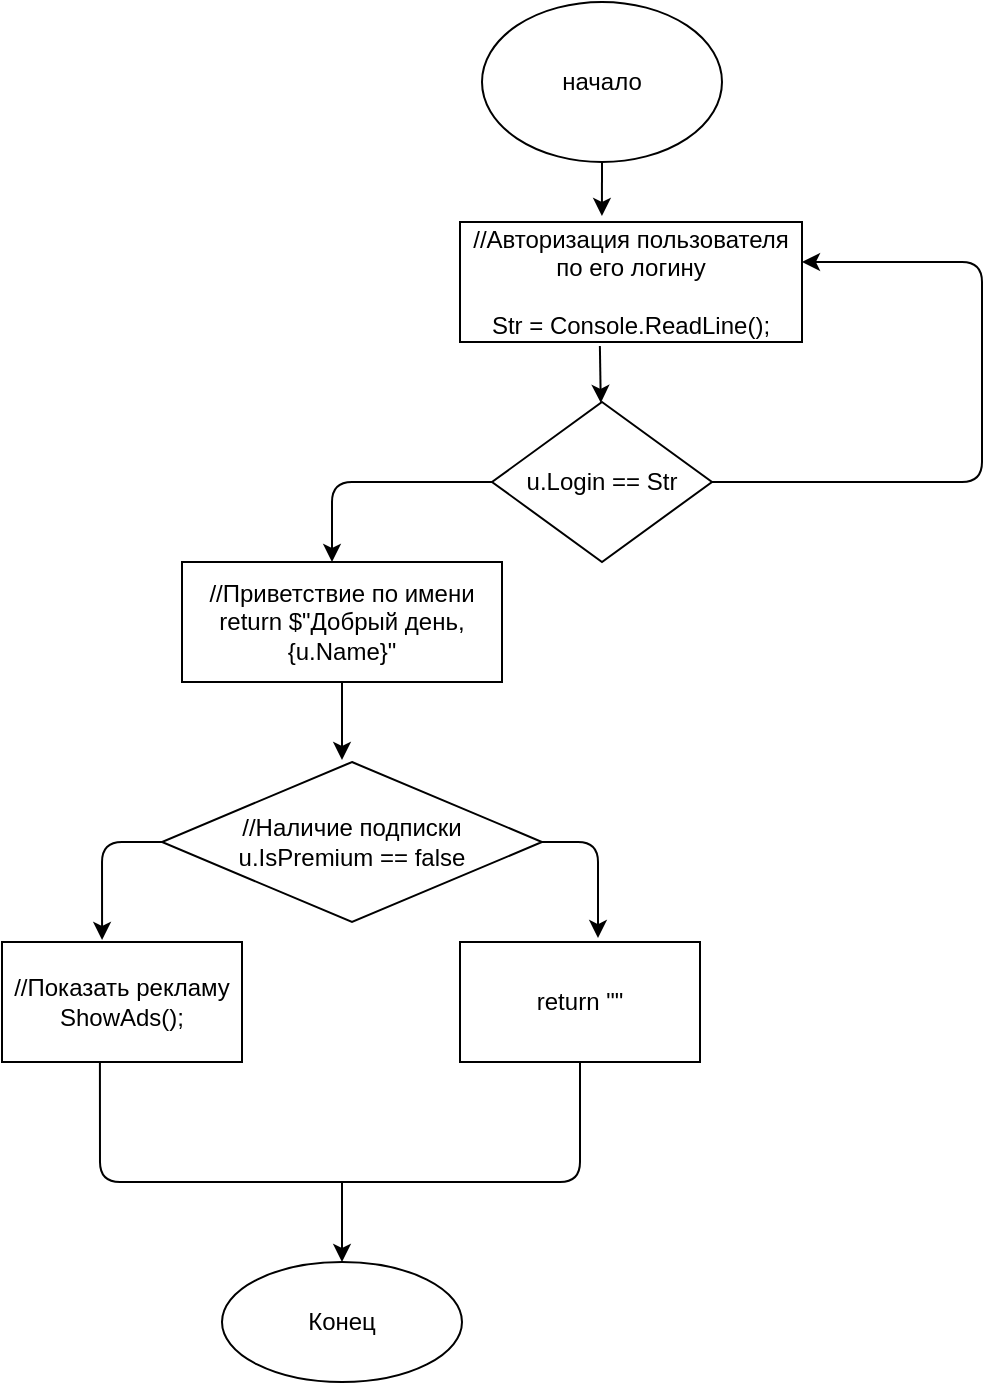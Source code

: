 <mxfile version="14.6.12" type="github">
  <diagram id="55Hzd-N6BbnYRiBAaaNt" name="Page-1">
    <mxGraphModel dx="644" dy="618" grid="1" gridSize="10" guides="1" tooltips="1" connect="1" arrows="1" fold="1" page="1" pageScale="1" pageWidth="827" pageHeight="1169" math="0" shadow="0">
      <root>
        <mxCell id="0" />
        <mxCell id="1" parent="0" />
        <mxCell id="4VDGosv-2H2aiyLZqqRY-1" value="начало" style="ellipse;whiteSpace=wrap;html=1;" vertex="1" parent="1">
          <mxGeometry x="270" y="30" width="120" height="80" as="geometry" />
        </mxCell>
        <mxCell id="4VDGosv-2H2aiyLZqqRY-2" value="//Наличие&amp;nbsp;подписки&lt;br&gt;u.IsPremium == false" style="rhombus;whiteSpace=wrap;html=1;" vertex="1" parent="1">
          <mxGeometry x="110" y="410" width="190" height="80" as="geometry" />
        </mxCell>
        <mxCell id="4VDGosv-2H2aiyLZqqRY-3" value="u.Login == Str" style="rhombus;whiteSpace=wrap;html=1;" vertex="1" parent="1">
          <mxGeometry x="275" y="230" width="110" height="80" as="geometry" />
        </mxCell>
        <mxCell id="4VDGosv-2H2aiyLZqqRY-4" value="//Авторизация пользователя по его логину&lt;br&gt;&lt;br&gt;Str = Console.ReadLine();" style="rounded=0;whiteSpace=wrap;html=1;" vertex="1" parent="1">
          <mxGeometry x="259" y="140" width="171" height="60" as="geometry" />
        </mxCell>
        <mxCell id="4VDGosv-2H2aiyLZqqRY-8" value="" style="endArrow=classic;html=1;exitX=1;exitY=0.5;exitDx=0;exitDy=0;" edge="1" parent="1" source="4VDGosv-2H2aiyLZqqRY-3">
          <mxGeometry width="50" height="50" relative="1" as="geometry">
            <mxPoint x="310" y="320" as="sourcePoint" />
            <mxPoint x="430" y="160" as="targetPoint" />
            <Array as="points">
              <mxPoint x="520" y="270" />
              <mxPoint x="520" y="160" />
            </Array>
          </mxGeometry>
        </mxCell>
        <mxCell id="4VDGosv-2H2aiyLZqqRY-9" value="" style="endArrow=classic;html=1;exitX=0;exitY=0.5;exitDx=0;exitDy=0;" edge="1" parent="1" source="4VDGosv-2H2aiyLZqqRY-3">
          <mxGeometry width="50" height="50" relative="1" as="geometry">
            <mxPoint x="310" y="310" as="sourcePoint" />
            <mxPoint x="195" y="310" as="targetPoint" />
            <Array as="points">
              <mxPoint x="195" y="270" />
            </Array>
          </mxGeometry>
        </mxCell>
        <mxCell id="4VDGosv-2H2aiyLZqqRY-10" value="//Показать рекламу&lt;br&gt;ShowAds();" style="rounded=0;whiteSpace=wrap;html=1;" vertex="1" parent="1">
          <mxGeometry x="30" y="500" width="120" height="60" as="geometry" />
        </mxCell>
        <mxCell id="4VDGosv-2H2aiyLZqqRY-11" value="//Приветствие по имени&lt;br&gt;return&amp;nbsp;$&quot;Добрый день, {u.Name}&quot;" style="rounded=0;whiteSpace=wrap;html=1;" vertex="1" parent="1">
          <mxGeometry x="120" y="310" width="160" height="60" as="geometry" />
        </mxCell>
        <mxCell id="4VDGosv-2H2aiyLZqqRY-12" value="" style="endArrow=classic;html=1;exitX=0;exitY=0.5;exitDx=0;exitDy=0;entryX=0.417;entryY=-0.017;entryDx=0;entryDy=0;entryPerimeter=0;" edge="1" parent="1" source="4VDGosv-2H2aiyLZqqRY-2" target="4VDGosv-2H2aiyLZqqRY-10">
          <mxGeometry width="50" height="50" relative="1" as="geometry">
            <mxPoint x="310" y="310" as="sourcePoint" />
            <mxPoint x="360" y="260" as="targetPoint" />
            <Array as="points">
              <mxPoint x="80" y="450" />
            </Array>
          </mxGeometry>
        </mxCell>
        <mxCell id="4VDGosv-2H2aiyLZqqRY-13" value="" style="endArrow=classic;html=1;exitX=1;exitY=0.5;exitDx=0;exitDy=0;entryX=0.575;entryY=-0.033;entryDx=0;entryDy=0;entryPerimeter=0;" edge="1" parent="1" source="4VDGosv-2H2aiyLZqqRY-2" target="4VDGosv-2H2aiyLZqqRY-15">
          <mxGeometry width="50" height="50" relative="1" as="geometry">
            <mxPoint x="150" y="310" as="sourcePoint" />
            <mxPoint x="320" y="490" as="targetPoint" />
            <Array as="points">
              <mxPoint x="328" y="450" />
            </Array>
          </mxGeometry>
        </mxCell>
        <mxCell id="4VDGosv-2H2aiyLZqqRY-14" value="" style="endArrow=classic;html=1;exitX=0.5;exitY=1;exitDx=0;exitDy=0;" edge="1" parent="1" source="4VDGosv-2H2aiyLZqqRY-11">
          <mxGeometry width="50" height="50" relative="1" as="geometry">
            <mxPoint x="150" y="300" as="sourcePoint" />
            <mxPoint x="200" y="409" as="targetPoint" />
          </mxGeometry>
        </mxCell>
        <mxCell id="4VDGosv-2H2aiyLZqqRY-15" value="return &quot;&quot;" style="rounded=0;whiteSpace=wrap;html=1;" vertex="1" parent="1">
          <mxGeometry x="259" y="500" width="120" height="60" as="geometry" />
        </mxCell>
        <mxCell id="4VDGosv-2H2aiyLZqqRY-17" value="" style="endArrow=classic;html=1;exitX=0.409;exitY=1.033;exitDx=0;exitDy=0;exitPerimeter=0;" edge="1" parent="1" source="4VDGosv-2H2aiyLZqqRY-4" target="4VDGosv-2H2aiyLZqqRY-3">
          <mxGeometry width="50" height="50" relative="1" as="geometry">
            <mxPoint x="310" y="320" as="sourcePoint" />
            <mxPoint x="360" y="270" as="targetPoint" />
          </mxGeometry>
        </mxCell>
        <mxCell id="4VDGosv-2H2aiyLZqqRY-18" value="" style="endArrow=classic;html=1;exitX=0.5;exitY=1;exitDx=0;exitDy=0;entryX=0.415;entryY=-0.05;entryDx=0;entryDy=0;entryPerimeter=0;" edge="1" parent="1" source="4VDGosv-2H2aiyLZqqRY-1" target="4VDGosv-2H2aiyLZqqRY-4">
          <mxGeometry width="50" height="50" relative="1" as="geometry">
            <mxPoint x="310" y="320" as="sourcePoint" />
            <mxPoint x="327" y="130" as="targetPoint" />
          </mxGeometry>
        </mxCell>
        <mxCell id="4VDGosv-2H2aiyLZqqRY-19" value="" style="endArrow=none;html=1;exitX=0.408;exitY=1;exitDx=0;exitDy=0;exitPerimeter=0;entryX=0.5;entryY=1;entryDx=0;entryDy=0;" edge="1" parent="1" source="4VDGosv-2H2aiyLZqqRY-10" target="4VDGosv-2H2aiyLZqqRY-15">
          <mxGeometry width="50" height="50" relative="1" as="geometry">
            <mxPoint x="310" y="510" as="sourcePoint" />
            <mxPoint x="360" y="460" as="targetPoint" />
            <Array as="points">
              <mxPoint x="79" y="620" />
              <mxPoint x="200" y="620" />
              <mxPoint x="319" y="620" />
            </Array>
          </mxGeometry>
        </mxCell>
        <mxCell id="4VDGosv-2H2aiyLZqqRY-20" value="" style="endArrow=classic;html=1;" edge="1" parent="1" target="4VDGosv-2H2aiyLZqqRY-21">
          <mxGeometry width="50" height="50" relative="1" as="geometry">
            <mxPoint x="200" y="620" as="sourcePoint" />
            <mxPoint x="200" y="680" as="targetPoint" />
          </mxGeometry>
        </mxCell>
        <mxCell id="4VDGosv-2H2aiyLZqqRY-21" value="Конец" style="ellipse;whiteSpace=wrap;html=1;" vertex="1" parent="1">
          <mxGeometry x="140" y="660" width="120" height="60" as="geometry" />
        </mxCell>
      </root>
    </mxGraphModel>
  </diagram>
</mxfile>
